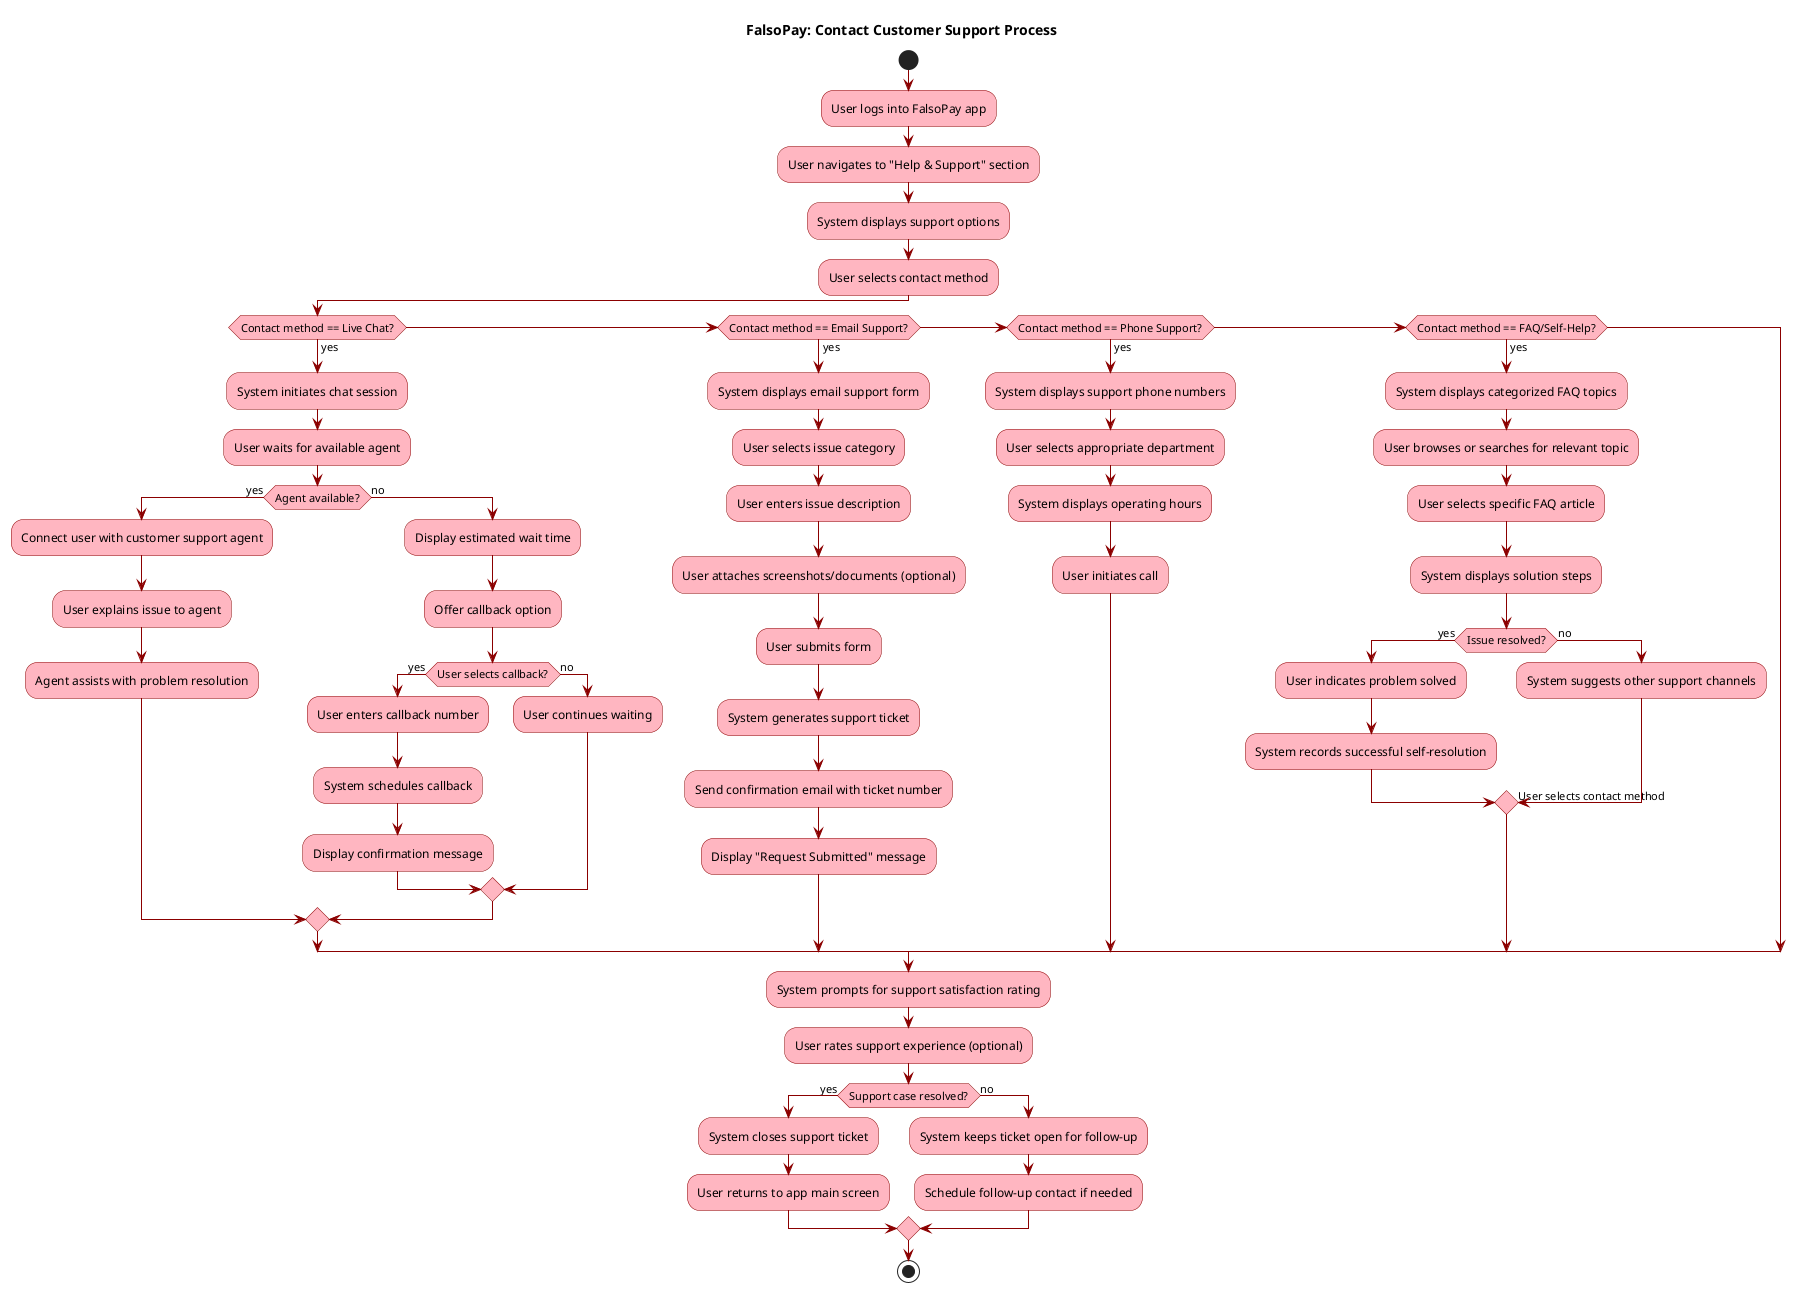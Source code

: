@startuml Contact-Customer-Support

skinparam ActivityBackgroundColor LightPink
skinparam ActivityBorderColor DarkRed
skinparam ArrowColor DarkRed

title "FalsoPay: Contact Customer Support Process"

start

:User logs into FalsoPay app;
:User navigates to "Help & Support" section;

:System displays support options;
:User selects contact method;

if (Contact method == Live Chat?) then (yes)
  :System initiates chat session;
  :User waits for available agent;

  if (Agent available?) then (yes)
    :Connect user with customer support agent;
    :User explains issue to agent;
    :Agent assists with problem resolution;
  else (no)
    :Display estimated wait time;
    :Offer callback option;

    if (User selects callback?) then (yes)
      :User enters callback number;
      :System schedules callback;
      :Display confirmation message;
    else (no)
      :User continues waiting;
    endif
  endif

elseif (Contact method == Email Support?) then (yes)
  :System displays email support form;
  :User selects issue category;
  :User enters issue description;
  :User attaches screenshots/documents (optional);
  :User submits form;
  :System generates support ticket;
  :Send confirmation email with ticket number;
  :Display "Request Submitted" message;

elseif (Contact method == Phone Support?) then (yes)
  :System displays support phone numbers;
  :User selects appropriate department;
  :System displays operating hours;
  :User initiates call;

elseif (Contact method == FAQ/Self-Help?) then (yes)
  :System displays categorized FAQ topics;
  :User browses or searches for relevant topic;
  :User selects specific FAQ article;
  :System displays solution steps;

  if (Issue resolved?) then (yes)
    :User indicates problem solved;
    :System records successful self-resolution;
  else (no)
    :System suggests other support channels;
    -> User selects contact method;
  endif
endif

:System prompts for support satisfaction rating;
:User rates support experience (optional);

if (Support case resolved?) then (yes)
  :System closes support ticket;
  :User returns to app main screen;
else (no)
  :System keeps ticket open for follow-up;
  :Schedule follow-up contact if needed;
endif

stop

@enduml
